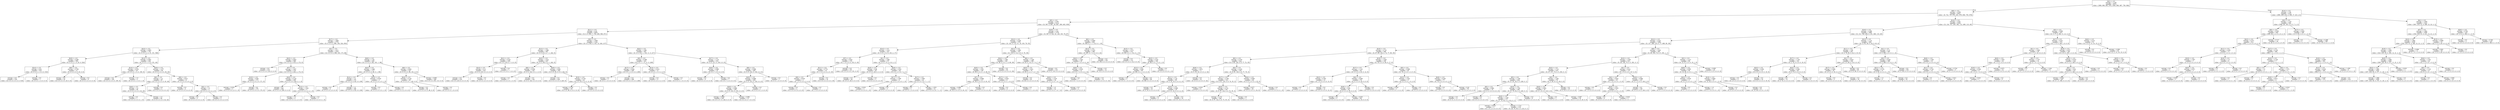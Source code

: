 digraph Tree {
node [shape=box] ;
0 [label="X[2] <= 0.5\nentropy = 3.165\nsamples = 8572\nvalue = [999, 980, 991, 976, 1000, 996, 887, 759, 984]"] ;
1 [label="X[8] <= 0.5\nentropy = 2.958\nsamples = 6421\nvalue = [0, 721, 757, 972, 401, 979, 858, 755, 978]"] ;
0 -> 1 [labeldistance=2.5, labelangle=45, headlabel="True"] ;
2 [label="X[5] <= 0.5\nentropy = 2.581\nsamples = 4112\nvalue = [0, 587, 0, 667, 39, 867, 369, 645, 938]"] ;
1 -> 2 ;
3 [label="X[11] <= 0.5\nentropy = 2.22\nsamples = 2934\nvalue = [0, 0, 0, 545, 7, 739, 206, 566, 871]"] ;
2 -> 3 ;
4 [label="X[17] <= 0.5\nentropy = 1.869\nsamples = 1770\nvalue = [0, 0, 0, 0, 2, 596, 194, 324, 654]"] ;
3 -> 4 ;
5 [label="X[23] <= 0.5\nentropy = 0.983\nsamples = 752\nvalue = [0, 0, 0, 0, 2, 0, 31, 151, 568]"] ;
4 -> 5 ;
6 [label="X[20] <= 0.5\nentropy = 0.286\nsamples = 550\nvalue = [0, 0, 0, 0, 1, 0, 25, 0, 524]"] ;
5 -> 6 ;
7 [label="X[14] <= 0.5\nentropy = 0.02\nsamples = 519\nvalue = [0, 0, 0, 0, 1, 0, 0, 0, 518]"] ;
6 -> 7 ;
8 [label="entropy = 0.0\nsamples = 518\nvalue = [0, 0, 0, 0, 0, 0, 0, 0, 518]"] ;
7 -> 8 ;
9 [label="entropy = 0.0\nsamples = 1\nvalue = [0, 0, 0, 0, 1, 0, 0, 0, 0]"] ;
7 -> 9 ;
10 [label="X[9] <= 0.5\nentropy = 0.709\nsamples = 31\nvalue = [0, 0, 0, 0, 0, 0, 25, 0, 6]"] ;
6 -> 10 ;
11 [label="entropy = 0.0\nsamples = 25\nvalue = [0, 0, 0, 0, 0, 0, 25, 0, 0]"] ;
10 -> 11 ;
12 [label="entropy = 0.0\nsamples = 6\nvalue = [0, 0, 0, 0, 0, 0, 0, 0, 6]"] ;
10 -> 12 ;
13 [label="X[12] <= 0.5\nentropy = 0.981\nsamples = 202\nvalue = [0, 0, 0, 0, 1, 0, 6, 151, 44]"] ;
5 -> 13 ;
14 [label="X[14] <= 0.5\nentropy = 0.076\nsamples = 107\nvalue = [0, 0, 0, 0, 1, 0, 0, 106, 0]"] ;
13 -> 14 ;
15 [label="entropy = 0.0\nsamples = 105\nvalue = [0, 0, 0, 0, 0, 0, 0, 105, 0]"] ;
14 -> 15 ;
16 [label="entropy = 1.0\nsamples = 2\nvalue = [0, 0, 0, 0, 1, 0, 0, 1, 0]"] ;
14 -> 16 ;
17 [label="X[20] <= 0.5\nentropy = 1.277\nsamples = 95\nvalue = [0, 0, 0, 0, 0, 0, 6, 45, 44]"] ;
13 -> 17 ;
18 [label="X[0] <= 0.5\nentropy = 1.0\nsamples = 87\nvalue = [0, 0, 0, 0, 0, 0, 0, 43, 44]"] ;
17 -> 18 ;
19 [label="X[26] <= 0.5\nentropy = 1.0\nsamples = 85\nvalue = [0, 0, 0, 0, 0, 0, 0, 43, 42]"] ;
18 -> 19 ;
20 [label="entropy = 0.0\nsamples = 1\nvalue = [0, 0, 0, 0, 0, 0, 0, 1, 0]"] ;
19 -> 20 ;
21 [label="entropy = 1.0\nsamples = 84\nvalue = [0, 0, 0, 0, 0, 0, 0, 42, 42]"] ;
19 -> 21 ;
22 [label="entropy = 0.0\nsamples = 2\nvalue = [0, 0, 0, 0, 0, 0, 0, 0, 2]"] ;
18 -> 22 ;
23 [label="X[9] <= 0.5\nentropy = 0.811\nsamples = 8\nvalue = [0, 0, 0, 0, 0, 0, 6, 2, 0]"] ;
17 -> 23 ;
24 [label="entropy = 0.0\nsamples = 4\nvalue = [0, 0, 0, 0, 0, 0, 4, 0, 0]"] ;
23 -> 24 ;
25 [label="X[4] <= 0.5\nentropy = 1.0\nsamples = 4\nvalue = [0, 0, 0, 0, 0, 0, 2, 2, 0]"] ;
23 -> 25 ;
26 [label="entropy = 0.0\nsamples = 2\nvalue = [0, 0, 0, 0, 0, 0, 0, 2, 0]"] ;
25 -> 26 ;
27 [label="entropy = 0.0\nsamples = 2\nvalue = [0, 0, 0, 0, 0, 0, 2, 0, 0]"] ;
25 -> 27 ;
28 [label="X[1] <= 0.5\nentropy = 1.611\nsamples = 1018\nvalue = [0, 0, 0, 0, 0, 596, 163, 173, 86]"] ;
4 -> 28 ;
29 [label="X[23] <= 0.5\nentropy = 0.903\nsamples = 588\nvalue = [0, 0, 0, 0, 0, 414, 2, 172, 0]"] ;
28 -> 29 ;
30 [label="entropy = 0.0\nsamples = 210\nvalue = [0, 0, 0, 0, 0, 210, 0, 0, 0]"] ;
29 -> 30 ;
31 [label="X[7] <= 0.5\nentropy = 1.037\nsamples = 378\nvalue = [0, 0, 0, 0, 0, 204, 2, 172, 0]"] ;
29 -> 31 ;
32 [label="X[19] <= 0.5\nentropy = 0.091\nsamples = 173\nvalue = [0, 0, 0, 0, 0, 2, 0, 171, 0]"] ;
31 -> 32 ;
33 [label="entropy = 0.918\nsamples = 3\nvalue = [0, 0, 0, 0, 0, 2, 0, 1, 0]"] ;
32 -> 33 ;
34 [label="entropy = 0.0\nsamples = 170\nvalue = [0, 0, 0, 0, 0, 0, 0, 170, 0]"] ;
32 -> 34 ;
35 [label="X[20] <= 0.5\nentropy = 0.124\nsamples = 205\nvalue = [0, 0, 0, 0, 0, 202, 2, 1, 0]"] ;
31 -> 35 ;
36 [label="entropy = 0.0\nsamples = 200\nvalue = [0, 0, 0, 0, 0, 200, 0, 0, 0]"] ;
35 -> 36 ;
37 [label="X[12] <= 0.5\nentropy = 1.522\nsamples = 5\nvalue = [0, 0, 0, 0, 0, 2, 2, 1, 0]"] ;
35 -> 37 ;
38 [label="entropy = 1.0\nsamples = 4\nvalue = [0, 0, 0, 0, 0, 2, 2, 0, 0]"] ;
37 -> 38 ;
39 [label="entropy = 0.0\nsamples = 1\nvalue = [0, 0, 0, 0, 0, 0, 0, 1, 0]"] ;
37 -> 39 ;
40 [label="X[20] <= 0.5\nentropy = 1.54\nsamples = 430\nvalue = [0, 0, 0, 0, 0, 182, 161, 1, 86]"] ;
28 -> 40 ;
41 [label="X[23] <= 0.5\nentropy = 1.046\nsamples = 173\nvalue = [0, 0, 0, 0, 0, 86, 0, 1, 86]"] ;
40 -> 41 ;
42 [label="X[12] <= 0.5\nentropy = 1.0\nsamples = 170\nvalue = [0, 0, 0, 0, 0, 84, 0, 0, 86]"] ;
41 -> 42 ;
43 [label="entropy = 0.0\nsamples = 2\nvalue = [0, 0, 0, 0, 0, 2, 0, 0, 0]"] ;
42 -> 43 ;
44 [label="entropy = 1.0\nsamples = 168\nvalue = [0, 0, 0, 0, 0, 82, 0, 0, 86]"] ;
42 -> 44 ;
45 [label="X[19] <= 0.5\nentropy = 0.918\nsamples = 3\nvalue = [0, 0, 0, 0, 0, 2, 0, 1, 0]"] ;
41 -> 45 ;
46 [label="entropy = 0.0\nsamples = 1\nvalue = [0, 0, 0, 0, 0, 0, 0, 1, 0]"] ;
45 -> 46 ;
47 [label="entropy = 0.0\nsamples = 2\nvalue = [0, 0, 0, 0, 0, 2, 0, 0, 0]"] ;
45 -> 47 ;
48 [label="X[6] <= 0.5\nentropy = 0.953\nsamples = 257\nvalue = [0, 0, 0, 0, 0, 96, 161, 0, 0]"] ;
40 -> 48 ;
49 [label="X[22] <= 0.5\nentropy = 0.144\nsamples = 49\nvalue = [0, 0, 0, 0, 0, 1, 48, 0, 0]"] ;
48 -> 49 ;
50 [label="entropy = 0.0\nsamples = 48\nvalue = [0, 0, 0, 0, 0, 0, 48, 0, 0]"] ;
49 -> 50 ;
51 [label="entropy = 0.0\nsamples = 1\nvalue = [0, 0, 0, 0, 0, 1, 0, 0, 0]"] ;
49 -> 51 ;
52 [label="entropy = 0.995\nsamples = 208\nvalue = [0, 0, 0, 0, 0, 95, 113, 0, 0]"] ;
48 -> 52 ;
53 [label="X[3] <= 0.5\nentropy = 1.909\nsamples = 1164\nvalue = [0, 0, 0, 545, 5, 143, 12, 242, 217]"] ;
3 -> 53 ;
54 [label="X[13] <= 0.5\nentropy = 1.086\nsamples = 667\nvalue = [0, 0, 0, 413, 4, 7, 1, 242, 0]"] ;
53 -> 54 ;
55 [label="X[21] <= 0.5\nentropy = 0.322\nsamples = 230\nvalue = [0, 0, 0, 219, 4, 7, 0, 0, 0]"] ;
54 -> 55 ;
56 [label="X[14] <= 0.5\nentropy = 0.13\nsamples = 223\nvalue = [0, 0, 0, 219, 4, 0, 0, 0, 0]"] ;
55 -> 56 ;
57 [label="entropy = 0.0\nsamples = 219\nvalue = [0, 0, 0, 219, 0, 0, 0, 0, 0]"] ;
56 -> 57 ;
58 [label="entropy = 0.0\nsamples = 4\nvalue = [0, 0, 0, 0, 4, 0, 0, 0, 0]"] ;
56 -> 58 ;
59 [label="entropy = 0.0\nsamples = 7\nvalue = [0, 0, 0, 0, 0, 7, 0, 0, 0]"] ;
55 -> 59 ;
60 [label="X[23] <= 0.5\nentropy = 1.012\nsamples = 437\nvalue = [0, 0, 0, 194, 0, 0, 1, 242, 0]"] ;
54 -> 60 ;
61 [label="X[6] <= 0.5\nentropy = 0.059\nsamples = 145\nvalue = [0, 0, 0, 144, 0, 0, 1, 0, 0]"] ;
60 -> 61 ;
62 [label="entropy = 0.0\nsamples = 1\nvalue = [0, 0, 0, 0, 0, 0, 1, 0, 0]"] ;
61 -> 62 ;
63 [label="entropy = 0.0\nsamples = 144\nvalue = [0, 0, 0, 144, 0, 0, 0, 0, 0]"] ;
61 -> 63 ;
64 [label="X[20] <= 0.5\nentropy = 0.661\nsamples = 292\nvalue = [0, 0, 0, 50, 0, 0, 0, 242, 0]"] ;
60 -> 64 ;
65 [label="entropy = 0.0\nsamples = 229\nvalue = [0, 0, 0, 0, 0, 0, 0, 229, 0]"] ;
64 -> 65 ;
66 [label="X[16] <= 0.5\nentropy = 0.734\nsamples = 63\nvalue = [0, 0, 0, 50, 0, 0, 0, 13, 0]"] ;
64 -> 66 ;
67 [label="entropy = 0.761\nsamples = 59\nvalue = [0, 0, 0, 46, 0, 0, 0, 13, 0]"] ;
66 -> 67 ;
68 [label="entropy = 0.0\nsamples = 4\nvalue = [0, 0, 0, 4, 0, 0, 0, 0, 0]"] ;
66 -> 68 ;
69 [label="X[22] <= 0.5\nentropy = 1.681\nsamples = 497\nvalue = [0, 0, 0, 132, 1, 136, 11, 0, 217]"] ;
53 -> 69 ;
70 [label="X[0] <= 0.5\nentropy = 0.368\nsamples = 221\nvalue = [0, 0, 0, 1, 1, 0, 11, 0, 208]"] ;
69 -> 70 ;
71 [label="X[17] <= 0.5\nentropy = 0.044\nsamples = 209\nvalue = [0, 0, 0, 1, 0, 0, 0, 0, 208]"] ;
70 -> 71 ;
72 [label="entropy = 0.0\nsamples = 1\nvalue = [0, 0, 0, 1, 0, 0, 0, 0, 0]"] ;
71 -> 72 ;
73 [label="entropy = 0.0\nsamples = 208\nvalue = [0, 0, 0, 0, 0, 0, 0, 0, 208]"] ;
71 -> 73 ;
74 [label="X[14] <= 0.5\nentropy = 0.414\nsamples = 12\nvalue = [0, 0, 0, 0, 1, 0, 11, 0, 0]"] ;
70 -> 74 ;
75 [label="entropy = 0.0\nsamples = 11\nvalue = [0, 0, 0, 0, 0, 0, 11, 0, 0]"] ;
74 -> 75 ;
76 [label="entropy = 0.0\nsamples = 1\nvalue = [0, 0, 0, 0, 1, 0, 0, 0, 0]"] ;
74 -> 76 ;
77 [label="X[17] <= 0.5\nentropy = 1.174\nsamples = 276\nvalue = [0, 0, 0, 131, 0, 136, 0, 0, 9]"] ;
69 -> 77 ;
78 [label="X[24] <= 0.5\nentropy = 0.989\nsamples = 16\nvalue = [0, 0, 0, 7, 0, 0, 0, 0, 9]"] ;
77 -> 78 ;
79 [label="entropy = 0.0\nsamples = 9\nvalue = [0, 0, 0, 0, 0, 0, 0, 0, 9]"] ;
78 -> 79 ;
80 [label="entropy = 0.0\nsamples = 7\nvalue = [0, 0, 0, 7, 0, 0, 0, 0, 0]"] ;
78 -> 80 ;
81 [label="X[6] <= 0.5\nentropy = 0.998\nsamples = 260\nvalue = [0, 0, 0, 124, 0, 136, 0, 0, 0]"] ;
77 -> 81 ;
82 [label="X[25] <= 0.5\nentropy = 0.998\nsamples = 259\nvalue = [0, 0, 0, 123, 0, 136, 0, 0, 0]"] ;
81 -> 82 ;
83 [label="X[20] <= 0.5\nentropy = 0.998\nsamples = 258\nvalue = [0, 0, 0, 123, 0, 135, 0, 0, 0]"] ;
82 -> 83 ;
84 [label="entropy = 0.999\nsamples = 245\nvalue = [0, 0, 0, 117, 0, 128, 0, 0, 0]"] ;
83 -> 84 ;
85 [label="entropy = 0.996\nsamples = 13\nvalue = [0, 0, 0, 6, 0, 7, 0, 0, 0]"] ;
83 -> 85 ;
86 [label="entropy = 0.0\nsamples = 1\nvalue = [0, 0, 0, 0, 0, 1, 0, 0, 0]"] ;
82 -> 86 ;
87 [label="entropy = 0.0\nsamples = 1\nvalue = [0, 0, 0, 1, 0, 0, 0, 0, 0]"] ;
81 -> 87 ;
88 [label="X[18] <= 0.5\nentropy = 2.22\nsamples = 1178\nvalue = [0, 587, 0, 122, 32, 128, 163, 79, 67]"] ;
2 -> 88 ;
89 [label="X[12] <= 0.5\nentropy = 2.528\nsamples = 578\nvalue = [0, 122, 0, 115, 31, 16, 163, 78, 53]"] ;
88 -> 89 ;
90 [label="X[14] <= 0.5\nentropy = 1.411\nsamples = 227\nvalue = [0, 3, 0, 3, 31, 8, 163, 2, 17]"] ;
89 -> 90 ;
91 [label="X[7] <= 0.5\nentropy = 0.501\nsamples = 170\nvalue = [0, 1, 0, 0, 0, 0, 153, 0, 16]"] ;
90 -> 91 ;
92 [label="X[11] <= 0.5\nentropy = 0.774\nsamples = 19\nvalue = [0, 1, 0, 0, 0, 0, 2, 0, 16]"] ;
91 -> 92 ;
93 [label="X[9] <= 0.5\nentropy = 0.918\nsamples = 3\nvalue = [0, 1, 0, 0, 0, 0, 2, 0, 0]"] ;
92 -> 93 ;
94 [label="entropy = 0.0\nsamples = 2\nvalue = [0, 0, 0, 0, 0, 0, 2, 0, 0]"] ;
93 -> 94 ;
95 [label="entropy = 0.0\nsamples = 1\nvalue = [0, 1, 0, 0, 0, 0, 0, 0, 0]"] ;
93 -> 95 ;
96 [label="entropy = 0.0\nsamples = 16\nvalue = [0, 0, 0, 0, 0, 0, 0, 0, 16]"] ;
92 -> 96 ;
97 [label="entropy = 0.0\nsamples = 151\nvalue = [0, 0, 0, 0, 0, 0, 151, 0, 0]"] ;
91 -> 97 ;
98 [label="X[1] <= 0.5\nentropy = 1.981\nsamples = 57\nvalue = [0, 2, 0, 3, 31, 8, 10, 2, 1]"] ;
90 -> 98 ;
99 [label="X[25] <= 0.5\nentropy = 0.48\nsamples = 29\nvalue = [0, 0, 0, 0, 26, 0, 3, 0, 0]"] ;
98 -> 99 ;
100 [label="entropy = 0.0\nsamples = 26\nvalue = [0, 0, 0, 0, 26, 0, 0, 0, 0]"] ;
99 -> 100 ;
101 [label="entropy = 0.0\nsamples = 3\nvalue = [0, 0, 0, 0, 0, 0, 3, 0, 0]"] ;
99 -> 101 ;
102 [label="X[20] <= 0.5\nentropy = 2.521\nsamples = 28\nvalue = [0, 2, 0, 3, 5, 8, 7, 2, 1]"] ;
98 -> 102 ;
103 [label="X[17] <= 0.5\nentropy = 1.459\nsamples = 6\nvalue = [0, 2, 0, 3, 0, 0, 0, 1, 0]"] ;
102 -> 103 ;
104 [label="entropy = 0.918\nsamples = 3\nvalue = [0, 2, 0, 0, 0, 0, 0, 1, 0]"] ;
103 -> 104 ;
105 [label="entropy = 0.0\nsamples = 3\nvalue = [0, 0, 0, 3, 0, 0, 0, 0, 0]"] ;
103 -> 105 ;
106 [label="X[17] <= 0.5\nentropy = 1.948\nsamples = 22\nvalue = [0, 0, 0, 0, 5, 8, 7, 1, 1]"] ;
102 -> 106 ;
107 [label="entropy = 0.0\nsamples = 1\nvalue = [0, 0, 0, 0, 1, 0, 0, 0, 0]"] ;
106 -> 107 ;
108 [label="entropy = 1.933\nsamples = 21\nvalue = [0, 0, 0, 0, 4, 8, 7, 1, 1]"] ;
106 -> 108 ;
109 [label="X[11] <= 0.5\nentropy = 1.994\nsamples = 351\nvalue = [0, 119, 0, 112, 0, 8, 0, 76, 36]"] ;
89 -> 109 ;
110 [label="X[22] <= 0.5\nentropy = 1.582\nsamples = 162\nvalue = [0, 56, 0, 0, 0, 1, 0, 69, 36]"] ;
109 -> 110 ;
111 [label="X[25] <= 0.5\nentropy = 1.051\nsamples = 126\nvalue = [0, 56, 0, 0, 0, 1, 0, 69, 0]"] ;
110 -> 111 ;
112 [label="X[7] <= 0.5\nentropy = 0.999\nsamples = 117\nvalue = [0, 56, 0, 0, 0, 0, 0, 61, 0]"] ;
111 -> 112 ;
113 [label="entropy = 0.996\nsamples = 114\nvalue = [0, 53, 0, 0, 0, 0, 0, 61, 0]"] ;
112 -> 113 ;
114 [label="entropy = 0.0\nsamples = 3\nvalue = [0, 3, 0, 0, 0, 0, 0, 0, 0]"] ;
112 -> 114 ;
115 [label="X[17] <= 0.5\nentropy = 0.503\nsamples = 9\nvalue = [0, 0, 0, 0, 0, 1, 0, 8, 0]"] ;
111 -> 115 ;
116 [label="entropy = 0.0\nsamples = 8\nvalue = [0, 0, 0, 0, 0, 0, 0, 8, 0]"] ;
115 -> 116 ;
117 [label="entropy = 0.0\nsamples = 1\nvalue = [0, 0, 0, 0, 0, 1, 0, 0, 0]"] ;
115 -> 117 ;
118 [label="entropy = 0.0\nsamples = 36\nvalue = [0, 0, 0, 0, 0, 0, 0, 0, 36]"] ;
110 -> 118 ;
119 [label="X[6] <= 0.5\nentropy = 1.328\nsamples = 189\nvalue = [0, 63, 0, 112, 0, 7, 0, 7, 0]"] ;
109 -> 119 ;
120 [label="X[25] <= 0.5\nentropy = 1.014\nsamples = 79\nvalue = [0, 63, 0, 2, 0, 7, 0, 7, 0]"] ;
119 -> 120 ;
121 [label="entropy = 0.0\nsamples = 63\nvalue = [0, 63, 0, 0, 0, 0, 0, 0, 0]"] ;
120 -> 121 ;
122 [label="X[20] <= 0.5\nentropy = 1.419\nsamples = 16\nvalue = [0, 0, 0, 2, 0, 7, 0, 7, 0]"] ;
120 -> 122 ;
123 [label="entropy = 1.0\nsamples = 14\nvalue = [0, 0, 0, 0, 0, 7, 0, 7, 0]"] ;
122 -> 123 ;
124 [label="entropy = 0.0\nsamples = 2\nvalue = [0, 0, 0, 2, 0, 0, 0, 0, 0]"] ;
122 -> 124 ;
125 [label="entropy = 0.0\nsamples = 110\nvalue = [0, 0, 0, 110, 0, 0, 0, 0, 0]"] ;
119 -> 125 ;
126 [label="X[0] <= 0.5\nentropy = 0.969\nsamples = 600\nvalue = [0, 465, 0, 7, 1, 112, 0, 1, 14]"] ;
88 -> 126 ;
127 [label="X[12] <= 0.5\nentropy = 0.353\nsamples = 388\nvalue = [0, 367, 0, 7, 0, 0, 0, 0, 14]"] ;
126 -> 127 ;
128 [label="X[22] <= 0.5\nentropy = 1.522\nsamples = 35\nvalue = [0, 14, 0, 7, 0, 0, 0, 0, 14]"] ;
127 -> 128 ;
129 [label="X[26] <= 0.5\nentropy = 0.918\nsamples = 21\nvalue = [0, 0, 0, 7, 0, 0, 0, 0, 14]"] ;
128 -> 129 ;
130 [label="entropy = 0.0\nsamples = 7\nvalue = [0, 0, 0, 7, 0, 0, 0, 0, 0]"] ;
129 -> 130 ;
131 [label="entropy = 0.0\nsamples = 14\nvalue = [0, 0, 0, 0, 0, 0, 0, 0, 14]"] ;
129 -> 131 ;
132 [label="entropy = 0.0\nsamples = 14\nvalue = [0, 14, 0, 0, 0, 0, 0, 0, 0]"] ;
128 -> 132 ;
133 [label="entropy = 0.0\nsamples = 353\nvalue = [0, 353, 0, 0, 0, 0, 0, 0, 0]"] ;
127 -> 133 ;
134 [label="X[15] <= 0.5\nentropy = 1.074\nsamples = 212\nvalue = [0, 98, 0, 0, 1, 112, 0, 1, 0]"] ;
126 -> 134 ;
135 [label="entropy = 0.0\nsamples = 112\nvalue = [0, 0, 0, 0, 0, 112, 0, 0, 0]"] ;
134 -> 135 ;
136 [label="X[23] <= 0.5\nentropy = 0.161\nsamples = 100\nvalue = [0, 98, 0, 0, 1, 0, 0, 1, 0]"] ;
134 -> 136 ;
137 [label="X[13] <= 0.5\nentropy = 0.081\nsamples = 99\nvalue = [0, 98, 0, 0, 1, 0, 0, 0, 0]"] ;
136 -> 137 ;
138 [label="entropy = 0.0\nsamples = 1\nvalue = [0, 0, 0, 0, 1, 0, 0, 0, 0]"] ;
137 -> 138 ;
139 [label="entropy = 0.0\nsamples = 98\nvalue = [0, 98, 0, 0, 0, 0, 0, 0, 0]"] ;
137 -> 139 ;
140 [label="entropy = 0.0\nsamples = 1\nvalue = [0, 0, 0, 0, 0, 0, 0, 1, 0]"] ;
136 -> 140 ;
141 [label="X[14] <= 0.5\nentropy = 2.567\nsamples = 2309\nvalue = [0, 134, 757, 305, 362, 112, 489, 110, 40]"] ;
1 -> 141 ;
142 [label="X[19] <= 0.5\nentropy = 2.298\nsamples = 1886\nvalue = [0, 131, 740, 296, 0, 101, 468, 110, 40]"] ;
141 -> 142 ;
143 [label="X[12] <= 0.5\nentropy = 2.423\nsamples = 1280\nvalue = [0, 127, 268, 214, 0, 77, 468, 90, 36]"] ;
142 -> 143 ;
144 [label="X[10] <= 0.5\nentropy = 2.716\nsamples = 589\nvalue = [0, 87, 85, 144, 0, 72, 77, 89, 35]"] ;
143 -> 144 ;
145 [label="X[0] <= 0.5\nentropy = 2.378\nsamples = 424\nvalue = [0, 8, 80, 144, 0, 8, 77, 72, 35]"] ;
144 -> 145 ;
146 [label="X[26] <= 0.5\nentropy = 1.674\nsamples = 71\nvalue = [0, 0, 19, 18, 0, 0, 0, 2, 32]"] ;
145 -> 146 ;
147 [label="X[11] <= 0.5\nentropy = 1.24\nsamples = 39\nvalue = [0, 0, 19, 18, 0, 0, 0, 2, 0]"] ;
146 -> 147 ;
148 [label="entropy = 0.0\nsamples = 19\nvalue = [0, 0, 19, 0, 0, 0, 0, 0, 0]"] ;
147 -> 148 ;
149 [label="X[16] <= 0.5\nentropy = 0.469\nsamples = 20\nvalue = [0, 0, 0, 18, 0, 0, 0, 2, 0]"] ;
147 -> 149 ;
150 [label="entropy = 0.0\nsamples = 2\nvalue = [0, 0, 0, 0, 0, 0, 0, 2, 0]"] ;
149 -> 150 ;
151 [label="entropy = 0.0\nsamples = 18\nvalue = [0, 0, 0, 18, 0, 0, 0, 0, 0]"] ;
149 -> 151 ;
152 [label="entropy = 0.0\nsamples = 32\nvalue = [0, 0, 0, 0, 0, 0, 0, 0, 32]"] ;
146 -> 152 ;
153 [label="X[4] <= 0.5\nentropy = 2.216\nsamples = 353\nvalue = [0, 8, 61, 126, 0, 8, 77, 70, 3]"] ;
145 -> 153 ;
154 [label="X[17] <= 0.5\nentropy = 2.169\nsamples = 313\nvalue = [0, 8, 61, 124, 0, 8, 74, 35, 3]"] ;
153 -> 154 ;
155 [label="entropy = 0.918\nsamples = 6\nvalue = [0, 0, 4, 2, 0, 0, 0, 0, 0]"] ;
154 -> 155 ;
156 [label="X[25] <= 0.5\nentropy = 2.172\nsamples = 307\nvalue = [0, 8, 57, 122, 0, 8, 74, 35, 3]"] ;
154 -> 156 ;
157 [label="entropy = 2.172\nsamples = 306\nvalue = [0, 8, 57, 122, 0, 8, 73, 35, 3]"] ;
156 -> 157 ;
158 [label="entropy = 0.0\nsamples = 1\nvalue = [0, 0, 0, 0, 0, 0, 1, 0, 0]"] ;
156 -> 158 ;
159 [label="X[24] <= 0.5\nentropy = 0.665\nsamples = 40\nvalue = [0, 0, 0, 2, 0, 0, 3, 35, 0]"] ;
153 -> 159 ;
160 [label="entropy = 0.677\nsamples = 39\nvalue = [0, 0, 0, 2, 0, 0, 3, 34, 0]"] ;
159 -> 160 ;
161 [label="entropy = 0.0\nsamples = 1\nvalue = [0, 0, 0, 0, 0, 0, 0, 1, 0]"] ;
159 -> 161 ;
162 [label="X[18] <= 0.5\nentropy = 1.529\nsamples = 165\nvalue = [0, 79, 5, 0, 0, 64, 0, 17, 0]"] ;
144 -> 162 ;
163 [label="X[17] <= 0.5\nentropy = 1.123\nsamples = 83\nvalue = [0, 5, 3, 0, 0, 63, 0, 12, 0]"] ;
162 -> 163 ;
164 [label="X[23] <= 0.5\nentropy = 0.391\nsamples = 13\nvalue = [0, 1, 0, 0, 0, 0, 0, 12, 0]"] ;
163 -> 164 ;
165 [label="entropy = 0.0\nsamples = 1\nvalue = [0, 1, 0, 0, 0, 0, 0, 0, 0]"] ;
164 -> 165 ;
166 [label="entropy = 0.0\nsamples = 12\nvalue = [0, 0, 0, 0, 0, 0, 0, 12, 0]"] ;
164 -> 166 ;
167 [label="X[4] <= 0.5\nentropy = 0.568\nsamples = 70\nvalue = [0, 4, 3, 0, 0, 63, 0, 0, 0]"] ;
163 -> 167 ;
168 [label="X[26] <= 0.5\nentropy = 0.62\nsamples = 62\nvalue = [0, 4, 3, 0, 0, 55, 0, 0, 0]"] ;
167 -> 168 ;
169 [label="entropy = 0.0\nsamples = 2\nvalue = [0, 0, 0, 0, 0, 2, 0, 0, 0]"] ;
168 -> 169 ;
170 [label="entropy = 0.635\nsamples = 60\nvalue = [0, 4, 3, 0, 0, 53, 0, 0, 0]"] ;
168 -> 170 ;
171 [label="entropy = 0.0\nsamples = 8\nvalue = [0, 0, 0, 0, 0, 8, 0, 0, 0]"] ;
167 -> 171 ;
172 [label="X[5] <= 0.5\nentropy = 0.588\nsamples = 82\nvalue = [0, 74, 2, 0, 0, 1, 0, 5, 0]"] ;
162 -> 172 ;
173 [label="X[15] <= 0.5\nentropy = 1.522\nsamples = 5\nvalue = [0, 0, 2, 0, 0, 1, 0, 2, 0]"] ;
172 -> 173 ;
174 [label="entropy = 0.918\nsamples = 3\nvalue = [0, 0, 0, 0, 0, 1, 0, 2, 0]"] ;
173 -> 174 ;
175 [label="entropy = 0.0\nsamples = 2\nvalue = [0, 0, 2, 0, 0, 0, 0, 0, 0]"] ;
173 -> 175 ;
176 [label="X[26] <= 0.5\nentropy = 0.238\nsamples = 77\nvalue = [0, 74, 0, 0, 0, 0, 0, 3, 0]"] ;
172 -> 176 ;
177 [label="entropy = 0.0\nsamples = 1\nvalue = [0, 1, 0, 0, 0, 0, 0, 0, 0]"] ;
176 -> 177 ;
178 [label="entropy = 0.24\nsamples = 76\nvalue = [0, 73, 0, 0, 0, 0, 0, 3, 0]"] ;
176 -> 178 ;
179 [label="X[9] <= 0.5\nentropy = 1.624\nsamples = 691\nvalue = [0, 40, 183, 70, 0, 5, 391, 1, 1]"] ;
143 -> 179 ;
180 [label="X[10] <= 0.5\nentropy = 1.528\nsamples = 611\nvalue = [0, 28, 126, 70, 0, 5, 381, 0, 1]"] ;
179 -> 180 ;
181 [label="X[22] <= 0.5\nentropy = 1.712\nsamples = 474\nvalue = [0, 27, 117, 70, 0, 5, 254, 0, 1]"] ;
180 -> 181 ;
182 [label="X[5] <= 0.5\nentropy = 1.706\nsamples = 404\nvalue = [0, 27, 81, 62, 0, 5, 228, 0, 1]"] ;
181 -> 182 ;
183 [label="X[0] <= 0.5\nentropy = 0.982\nsamples = 19\nvalue = [0, 0, 11, 0, 0, 0, 8, 0, 0]"] ;
182 -> 183 ;
184 [label="entropy = 0.0\nsamples = 11\nvalue = [0, 0, 11, 0, 0, 0, 0, 0, 0]"] ;
183 -> 184 ;
185 [label="entropy = 0.0\nsamples = 8\nvalue = [0, 0, 0, 0, 0, 0, 8, 0, 0]"] ;
183 -> 185 ;
186 [label="X[16] <= 0.5\nentropy = 1.705\nsamples = 385\nvalue = [0, 27, 70, 62, 0, 5, 220, 0, 1]"] ;
182 -> 186 ;
187 [label="X[26] <= 0.5\nentropy = 1.724\nsamples = 377\nvalue = [0, 27, 70, 62, 0, 5, 212, 0, 1]"] ;
186 -> 187 ;
188 [label="entropy = 0.918\nsamples = 3\nvalue = [0, 1, 0, 2, 0, 0, 0, 0, 0]"] ;
187 -> 188 ;
189 [label="entropy = 1.714\nsamples = 374\nvalue = [0, 26, 70, 60, 0, 5, 212, 0, 1]"] ;
187 -> 189 ;
190 [label="entropy = 0.0\nsamples = 8\nvalue = [0, 0, 0, 0, 0, 0, 8, 0, 0]"] ;
186 -> 190 ;
191 [label="X[5] <= 0.5\nentropy = 1.382\nsamples = 70\nvalue = [0, 0, 36, 8, 0, 0, 26, 0, 0]"] ;
181 -> 191 ;
192 [label="X[26] <= 0.5\nentropy = 0.952\nsamples = 35\nvalue = [0, 0, 1, 8, 0, 0, 26, 0, 0]"] ;
191 -> 192 ;
193 [label="entropy = 0.0\nsamples = 1\nvalue = [0, 0, 0, 0, 0, 0, 1, 0, 0]"] ;
192 -> 193 ;
194 [label="entropy = 0.967\nsamples = 34\nvalue = [0, 0, 1, 8, 0, 0, 25, 0, 0]"] ;
192 -> 194 ;
195 [label="entropy = 0.0\nsamples = 35\nvalue = [0, 0, 35, 0, 0, 0, 0, 0, 0]"] ;
191 -> 195 ;
196 [label="X[1] <= 0.5\nentropy = 0.411\nsamples = 137\nvalue = [0, 1, 9, 0, 0, 0, 127, 0, 0]"] ;
180 -> 196 ;
197 [label="X[4] <= 0.5\nentropy = 0.922\nsamples = 10\nvalue = [0, 1, 8, 0, 0, 0, 1, 0, 0]"] ;
196 -> 197 ;
198 [label="entropy = 0.0\nsamples = 1\nvalue = [0, 1, 0, 0, 0, 0, 0, 0, 0]"] ;
197 -> 198 ;
199 [label="X[20] <= 0.5\nentropy = 0.503\nsamples = 9\nvalue = [0, 0, 8, 0, 0, 0, 1, 0, 0]"] ;
197 -> 199 ;
200 [label="entropy = 0.0\nsamples = 6\nvalue = [0, 0, 6, 0, 0, 0, 0, 0, 0]"] ;
199 -> 200 ;
201 [label="entropy = 0.918\nsamples = 3\nvalue = [0, 0, 2, 0, 0, 0, 1, 0, 0]"] ;
199 -> 201 ;
202 [label="X[18] <= 0.5\nentropy = 0.066\nsamples = 127\nvalue = [0, 0, 1, 0, 0, 0, 126, 0, 0]"] ;
196 -> 202 ;
203 [label="entropy = 0.0\nsamples = 126\nvalue = [0, 0, 0, 0, 0, 0, 126, 0, 0]"] ;
202 -> 203 ;
204 [label="entropy = 0.0\nsamples = 1\nvalue = [0, 0, 1, 0, 0, 0, 0, 0, 0]"] ;
202 -> 204 ;
205 [label="X[3] <= 0.5\nentropy = 1.213\nsamples = 80\nvalue = [0, 12, 57, 0, 0, 0, 10, 1, 0]"] ;
179 -> 205 ;
206 [label="X[26] <= 0.5\nentropy = 0.955\nsamples = 60\nvalue = [0, 12, 46, 0, 0, 0, 1, 1, 0]"] ;
205 -> 206 ;
207 [label="X[23] <= 0.5\nentropy = 0.918\nsamples = 3\nvalue = [0, 0, 2, 0, 0, 0, 0, 1, 0]"] ;
206 -> 207 ;
208 [label="entropy = 0.0\nsamples = 1\nvalue = [0, 0, 1, 0, 0, 0, 0, 0, 0]"] ;
207 -> 208 ;
209 [label="entropy = 1.0\nsamples = 2\nvalue = [0, 0, 1, 0, 0, 0, 0, 1, 0]"] ;
207 -> 209 ;
210 [label="X[16] <= 0.5\nentropy = 0.864\nsamples = 57\nvalue = [0, 12, 44, 0, 0, 0, 1, 0, 0]"] ;
206 -> 210 ;
211 [label="entropy = 0.0\nsamples = 4\nvalue = [0, 0, 4, 0, 0, 0, 0, 0, 0]"] ;
210 -> 211 ;
212 [label="entropy = 0.9\nsamples = 53\nvalue = [0, 12, 40, 0, 0, 0, 1, 0, 0]"] ;
210 -> 212 ;
213 [label="entropy = 0.993\nsamples = 20\nvalue = [0, 0, 11, 0, 0, 0, 9, 0, 0]"] ;
205 -> 213 ;
214 [label="X[13] <= 0.5\nentropy = 1.114\nsamples = 606\nvalue = [0, 4, 472, 82, 0, 24, 0, 20, 4]"] ;
142 -> 214 ;
215 [label="X[11] <= 0.5\nentropy = 1.86\nsamples = 201\nvalue = [0, 4, 74, 80, 0, 24, 0, 19, 0]"] ;
214 -> 215 ;
216 [label="X[17] <= 0.5\nentropy = 1.136\nsamples = 101\nvalue = [0, 2, 74, 0, 0, 6, 0, 19, 0]"] ;
215 -> 216 ;
217 [label="X[23] <= 0.5\nentropy = 0.454\nsamples = 21\nvalue = [0, 2, 0, 0, 0, 0, 0, 19, 0]"] ;
216 -> 217 ;
218 [label="entropy = 0.0\nsamples = 2\nvalue = [0, 2, 0, 0, 0, 0, 0, 0, 0]"] ;
217 -> 218 ;
219 [label="entropy = 0.0\nsamples = 19\nvalue = [0, 0, 0, 0, 0, 0, 0, 19, 0]"] ;
217 -> 219 ;
220 [label="X[22] <= 0.5\nentropy = 0.384\nsamples = 80\nvalue = [0, 0, 74, 0, 0, 6, 0, 0, 0]"] ;
216 -> 220 ;
221 [label="entropy = 0.0\nsamples = 74\nvalue = [0, 0, 74, 0, 0, 0, 0, 0, 0]"] ;
220 -> 221 ;
222 [label="entropy = 0.0\nsamples = 6\nvalue = [0, 0, 0, 0, 0, 6, 0, 0, 0]"] ;
220 -> 222 ;
223 [label="X[1] <= 0.5\nentropy = 0.816\nsamples = 100\nvalue = [0, 2, 0, 80, 0, 18, 0, 0, 0]"] ;
215 -> 223 ;
224 [label="X[17] <= 0.5\nentropy = 0.469\nsamples = 20\nvalue = [0, 2, 0, 0, 0, 18, 0, 0, 0]"] ;
223 -> 224 ;
225 [label="entropy = 0.0\nsamples = 2\nvalue = [0, 2, 0, 0, 0, 0, 0, 0, 0]"] ;
224 -> 225 ;
226 [label="entropy = 0.0\nsamples = 18\nvalue = [0, 0, 0, 0, 0, 18, 0, 0, 0]"] ;
224 -> 226 ;
227 [label="entropy = 0.0\nsamples = 80\nvalue = [0, 0, 0, 80, 0, 0, 0, 0, 0]"] ;
223 -> 227 ;
228 [label="X[1] <= 0.5\nentropy = 0.15\nsamples = 405\nvalue = [0, 0, 398, 2, 0, 0, 0, 1, 4]"] ;
214 -> 228 ;
229 [label="X[5] <= 0.5\nentropy = 0.026\nsamples = 390\nvalue = [0, 0, 389, 0, 0, 0, 0, 1, 0]"] ;
228 -> 229 ;
230 [label="X[21] <= 0.5\nentropy = 0.179\nsamples = 37\nvalue = [0, 0, 36, 0, 0, 0, 0, 1, 0]"] ;
229 -> 230 ;
231 [label="entropy = 1.0\nsamples = 2\nvalue = [0, 0, 1, 0, 0, 0, 0, 1, 0]"] ;
230 -> 231 ;
232 [label="entropy = 0.0\nsamples = 35\nvalue = [0, 0, 35, 0, 0, 0, 0, 0, 0]"] ;
230 -> 232 ;
233 [label="entropy = 0.0\nsamples = 353\nvalue = [0, 0, 353, 0, 0, 0, 0, 0, 0]"] ;
229 -> 233 ;
234 [label="X[26] <= 0.5\nentropy = 1.338\nsamples = 15\nvalue = [0, 0, 9, 2, 0, 0, 0, 0, 4]"] ;
228 -> 234 ;
235 [label="X[11] <= 0.5\nentropy = 0.722\nsamples = 10\nvalue = [0, 0, 8, 2, 0, 0, 0, 0, 0]"] ;
234 -> 235 ;
236 [label="entropy = 0.0\nsamples = 2\nvalue = [0, 0, 2, 0, 0, 0, 0, 0, 0]"] ;
235 -> 236 ;
237 [label="entropy = 0.811\nsamples = 8\nvalue = [0, 0, 6, 2, 0, 0, 0, 0, 0]"] ;
235 -> 237 ;
238 [label="entropy = 0.722\nsamples = 5\nvalue = [0, 0, 1, 0, 0, 0, 0, 0, 4]"] ;
234 -> 238 ;
239 [label="X[3] <= 0.5\nentropy = 0.899\nsamples = 423\nvalue = [0, 3, 17, 9, 362, 11, 21, 0, 0]"] ;
141 -> 239 ;
240 [label="X[17] <= 0.5\nentropy = 0.431\nsamples = 372\nvalue = [0, 3, 13, 0, 349, 1, 6, 0, 0]"] ;
239 -> 240 ;
241 [label="X[1] <= 0.5\nentropy = 1.648\nsamples = 28\nvalue = [0, 1, 7, 0, 14, 0, 6, 0, 0]"] ;
240 -> 241 ;
242 [label="X[20] <= 0.5\nentropy = 1.053\nsamples = 18\nvalue = [0, 1, 0, 0, 13, 0, 4, 0, 0]"] ;
241 -> 242 ;
243 [label="X[18] <= 0.5\nentropy = 0.544\nsamples = 8\nvalue = [0, 1, 0, 0, 7, 0, 0, 0, 0]"] ;
242 -> 243 ;
244 [label="entropy = 0.918\nsamples = 3\nvalue = [0, 1, 0, 0, 2, 0, 0, 0, 0]"] ;
243 -> 244 ;
245 [label="entropy = 0.0\nsamples = 5\nvalue = [0, 0, 0, 0, 5, 0, 0, 0, 0]"] ;
243 -> 245 ;
246 [label="entropy = 0.971\nsamples = 10\nvalue = [0, 0, 0, 0, 6, 0, 4, 0, 0]"] ;
242 -> 246 ;
247 [label="X[5] <= 0.5\nentropy = 1.157\nsamples = 10\nvalue = [0, 0, 7, 0, 1, 0, 2, 0, 0]"] ;
241 -> 247 ;
248 [label="entropy = 0.0\nsamples = 1\nvalue = [0, 0, 1, 0, 0, 0, 0, 0, 0]"] ;
247 -> 248 ;
249 [label="entropy = 1.224\nsamples = 9\nvalue = [0, 0, 6, 0, 1, 0, 2, 0, 0]"] ;
247 -> 249 ;
250 [label="X[18] <= 0.5\nentropy = 0.207\nsamples = 344\nvalue = [0, 2, 6, 0, 335, 1, 0, 0, 0]"] ;
240 -> 250 ;
251 [label="X[24] <= 0.5\nentropy = 0.075\nsamples = 329\nvalue = [0, 0, 3, 0, 326, 0, 0, 0, 0]"] ;
250 -> 251 ;
252 [label="X[0] <= 0.5\nentropy = 0.03\nsamples = 327\nvalue = [0, 0, 1, 0, 326, 0, 0, 0, 0]"] ;
251 -> 252 ;
253 [label="entropy = 0.032\nsamples = 307\nvalue = [0, 0, 1, 0, 306, 0, 0, 0, 0]"] ;
252 -> 253 ;
254 [label="entropy = 0.0\nsamples = 20\nvalue = [0, 0, 0, 0, 20, 0, 0, 0, 0]"] ;
252 -> 254 ;
255 [label="entropy = 0.0\nsamples = 2\nvalue = [0, 0, 2, 0, 0, 0, 0, 0, 0]"] ;
251 -> 255 ;
256 [label="X[25] <= 0.5\nentropy = 1.555\nsamples = 15\nvalue = [0, 2, 3, 0, 9, 1, 0, 0, 0]"] ;
250 -> 256 ;
257 [label="entropy = 1.611\nsamples = 14\nvalue = [0, 2, 3, 0, 8, 1, 0, 0, 0]"] ;
256 -> 257 ;
258 [label="entropy = 0.0\nsamples = 1\nvalue = [0, 0, 0, 0, 1, 0, 0, 0, 0]"] ;
256 -> 258 ;
259 [label="X[20] <= 0.5\nentropy = 2.212\nsamples = 51\nvalue = [0, 0, 4, 9, 13, 10, 15, 0, 0]"] ;
239 -> 259 ;
260 [label="entropy = 0.0\nsamples = 6\nvalue = [0, 0, 0, 6, 0, 0, 0, 0, 0]"] ;
259 -> 260 ;
261 [label="entropy = 2.099\nsamples = 45\nvalue = [0, 0, 4, 3, 13, 10, 15, 0, 0]"] ;
259 -> 261 ;
262 [label="X[14] <= 0.5\nentropy = 1.94\nsamples = 2151\nvalue = [999, 259, 234, 4, 599, 17, 29, 4, 6]"] ;
0 -> 262 [labeldistance=2.5, labelangle=-45, headlabel="False"] ;
263 [label="X[3] <= 0.5\nentropy = 1.167\nsamples = 828\nvalue = [598, 26, 183, 4, 0, 5, 7, 2, 3]"] ;
262 -> 263 ;
264 [label="X[6] <= 0.5\nentropy = 0.509\nsamples = 640\nvalue = [595, 26, 2, 4, 0, 2, 6, 2, 3]"] ;
263 -> 264 ;
265 [label="X[23] <= 0.5\nentropy = 0.271\nsamples = 611\nvalue = [593, 1, 2, 4, 0, 2, 4, 2, 3]"] ;
264 -> 265 ;
266 [label="X[11] <= 0.5\nentropy = 2.295\nsamples = 13\nvalue = [3, 0, 0, 3, 0, 2, 3, 0, 2]"] ;
265 -> 266 ;
267 [label="X[18] <= 0.5\nentropy = 1.557\nsamples = 7\nvalue = [3, 0, 0, 0, 0, 2, 0, 0, 2]"] ;
266 -> 267 ;
268 [label="entropy = 0.0\nsamples = 2\nvalue = [0, 0, 0, 0, 0, 0, 0, 0, 2]"] ;
267 -> 268 ;
269 [label="X[25] <= 0.5\nentropy = 0.971\nsamples = 5\nvalue = [3, 0, 0, 0, 0, 2, 0, 0, 0]"] ;
267 -> 269 ;
270 [label="entropy = 0.918\nsamples = 3\nvalue = [1, 0, 0, 0, 0, 2, 0, 0, 0]"] ;
269 -> 270 ;
271 [label="entropy = 0.0\nsamples = 2\nvalue = [2, 0, 0, 0, 0, 0, 0, 0, 0]"] ;
269 -> 271 ;
272 [label="X[19] <= 0.5\nentropy = 1.0\nsamples = 6\nvalue = [0, 0, 0, 3, 0, 0, 3, 0, 0]"] ;
266 -> 272 ;
273 [label="entropy = 0.0\nsamples = 3\nvalue = [0, 0, 0, 0, 0, 0, 3, 0, 0]"] ;
272 -> 273 ;
274 [label="entropy = 0.0\nsamples = 3\nvalue = [0, 0, 0, 3, 0, 0, 0, 0, 0]"] ;
272 -> 274 ;
275 [label="X[17] <= 0.5\nentropy = 0.136\nsamples = 598\nvalue = [590, 1, 2, 1, 0, 0, 1, 2, 1]"] ;
265 -> 275 ;
276 [label="X[16] <= 0.5\nentropy = 2.128\nsamples = 7\nvalue = [3, 1, 0, 0, 0, 0, 1, 1, 1]"] ;
275 -> 276 ;
277 [label="X[5] <= 0.5\nentropy = 1.0\nsamples = 2\nvalue = [0, 0, 0, 0, 0, 0, 0, 1, 1]"] ;
276 -> 277 ;
278 [label="entropy = 0.0\nsamples = 1\nvalue = [0, 0, 0, 0, 0, 0, 0, 1, 0]"] ;
277 -> 278 ;
279 [label="entropy = 0.0\nsamples = 1\nvalue = [0, 0, 0, 0, 0, 0, 0, 0, 1]"] ;
277 -> 279 ;
280 [label="X[5] <= 0.5\nentropy = 1.371\nsamples = 5\nvalue = [3, 1, 0, 0, 0, 0, 1, 0, 0]"] ;
276 -> 280 ;
281 [label="X[20] <= 0.5\nentropy = 0.811\nsamples = 4\nvalue = [3, 0, 0, 0, 0, 0, 1, 0, 0]"] ;
280 -> 281 ;
282 [label="entropy = 0.0\nsamples = 1\nvalue = [1, 0, 0, 0, 0, 0, 0, 0, 0]"] ;
281 -> 282 ;
283 [label="entropy = 0.918\nsamples = 3\nvalue = [2, 0, 0, 0, 0, 0, 1, 0, 0]"] ;
281 -> 283 ;
284 [label="entropy = 0.0\nsamples = 1\nvalue = [0, 1, 0, 0, 0, 0, 0, 0, 0]"] ;
280 -> 284 ;
285 [label="X[18] <= 0.5\nentropy = 0.069\nsamples = 591\nvalue = [587, 0, 2, 1, 0, 0, 0, 1, 0]"] ;
275 -> 285 ;
286 [label="X[12] <= 0.5\nentropy = 0.018\nsamples = 585\nvalue = [584, 0, 0, 1, 0, 0, 0, 0, 0]"] ;
285 -> 286 ;
287 [label="entropy = 0.027\nsamples = 375\nvalue = [374, 0, 0, 1, 0, 0, 0, 0, 0]"] ;
286 -> 287 ;
288 [label="entropy = 0.0\nsamples = 210\nvalue = [210, 0, 0, 0, 0, 0, 0, 0, 0]"] ;
286 -> 288 ;
289 [label="entropy = 1.459\nsamples = 6\nvalue = [3, 0, 2, 0, 0, 0, 0, 1, 0]"] ;
285 -> 289 ;
290 [label="entropy = 0.717\nsamples = 29\nvalue = [2, 25, 0, 0, 0, 0, 2, 0, 0]"] ;
264 -> 290 ;
291 [label="X[17] <= 0.5\nentropy = 0.283\nsamples = 188\nvalue = [3, 0, 181, 0, 0, 3, 1, 0, 0]"] ;
263 -> 291 ;
292 [label="entropy = 0.0\nsamples = 2\nvalue = [0, 0, 2, 0, 0, 0, 0, 0, 0]"] ;
291 -> 292 ;
293 [label="entropy = 0.286\nsamples = 186\nvalue = [3, 0, 179, 0, 0, 3, 1, 0, 0]"] ;
291 -> 293 ;
294 [label="X[4] <= 0.5\nentropy = 1.856\nsamples = 1323\nvalue = [401, 233, 51, 0, 599, 12, 22, 2, 3]"] ;
262 -> 294 ;
295 [label="X[7] <= 0.5\nentropy = 1.962\nsamples = 1089\nvalue = [354, 233, 51, 0, 413, 12, 21, 2, 3]"] ;
294 -> 295 ;
296 [label="X[16] <= 0.5\nentropy = 1.984\nsamples = 1038\nvalue = [332, 233, 51, 0, 384, 12, 21, 2, 3]"] ;
295 -> 296 ;
297 [label="X[19] <= 0.5\nentropy = 1.985\nsamples = 1027\nvalue = [323, 233, 50, 0, 383, 12, 21, 2, 3]"] ;
296 -> 297 ;
298 [label="X[25] <= 0.5\nentropy = 1.988\nsamples = 1005\nvalue = [309, 232, 50, 0, 377, 11, 21, 2, 3]"] ;
297 -> 298 ;
299 [label="X[22] <= 0.5\nentropy = 1.985\nsamples = 1002\nvalue = [307, 232, 50, 0, 377, 11, 20, 2, 3]"] ;
298 -> 299 ;
300 [label="entropy = 1.986\nsamples = 1000\nvalue = [307, 232, 50, 0, 375, 11, 20, 2, 3]"] ;
299 -> 300 ;
301 [label="entropy = 0.0\nsamples = 2\nvalue = [0, 0, 0, 0, 2, 0, 0, 0, 0]"] ;
299 -> 301 ;
302 [label="entropy = 0.918\nsamples = 3\nvalue = [2, 0, 0, 0, 0, 0, 1, 0, 0]"] ;
298 -> 302 ;
303 [label="X[24] <= 0.5\nentropy = 1.332\nsamples = 22\nvalue = [14, 1, 0, 0, 6, 1, 0, 0, 0]"] ;
297 -> 303 ;
304 [label="X[5] <= 0.5\nentropy = 1.116\nsamples = 21\nvalue = [14, 0, 0, 0, 6, 1, 0, 0, 0]"] ;
303 -> 304 ;
305 [label="entropy = 0.0\nsamples = 1\nvalue = [0, 0, 0, 0, 0, 1, 0, 0, 0]"] ;
304 -> 305 ;
306 [label="entropy = 0.881\nsamples = 20\nvalue = [14, 0, 0, 0, 6, 0, 0, 0, 0]"] ;
304 -> 306 ;
307 [label="entropy = 0.0\nsamples = 1\nvalue = [0, 1, 0, 0, 0, 0, 0, 0, 0]"] ;
303 -> 307 ;
308 [label="entropy = 0.866\nsamples = 11\nvalue = [9, 0, 1, 0, 1, 0, 0, 0, 0]"] ;
296 -> 308 ;
309 [label="X[15] <= 0.5\nentropy = 0.986\nsamples = 51\nvalue = [22, 0, 0, 0, 29, 0, 0, 0, 0]"] ;
295 -> 309 ;
310 [label="entropy = 0.981\nsamples = 50\nvalue = [21, 0, 0, 0, 29, 0, 0, 0, 0]"] ;
309 -> 310 ;
311 [label="entropy = 0.0\nsamples = 1\nvalue = [1, 0, 0, 0, 0, 0, 0, 0, 0]"] ;
309 -> 311 ;
312 [label="X[20] <= 0.5\nentropy = 0.762\nsamples = 234\nvalue = [47, 0, 0, 0, 186, 0, 1, 0, 0]"] ;
294 -> 312 ;
313 [label="entropy = 0.0\nsamples = 2\nvalue = [2, 0, 0, 0, 0, 0, 0, 0, 0]"] ;
312 -> 313 ;
314 [label="entropy = 0.748\nsamples = 232\nvalue = [45, 0, 0, 0, 186, 0, 1, 0, 0]"] ;
312 -> 314 ;
}